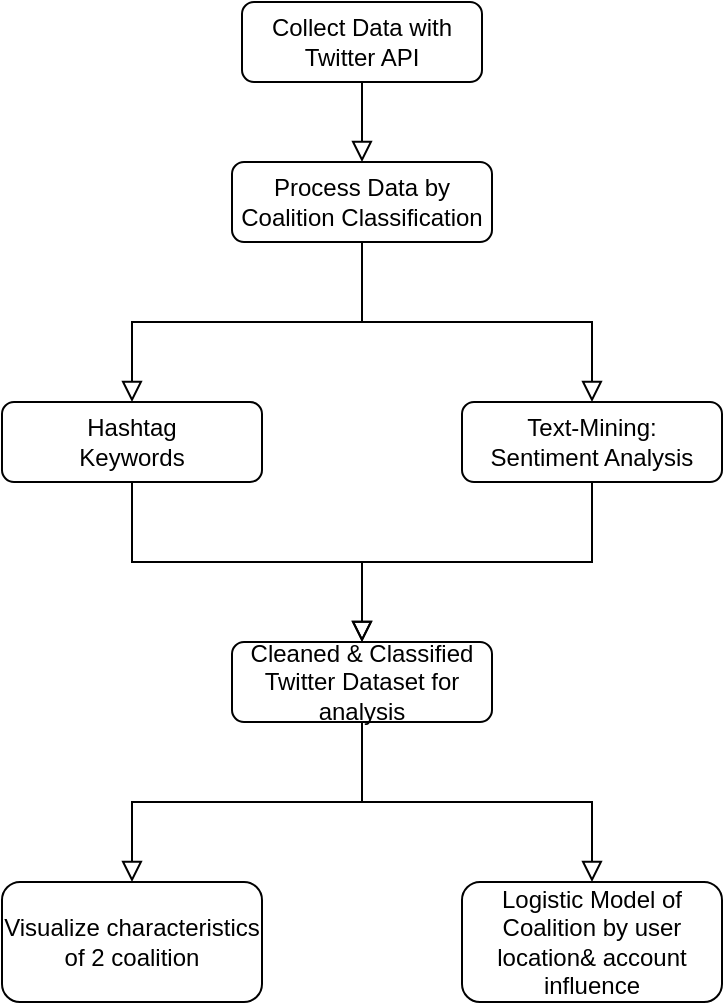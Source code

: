 <mxfile version="13.7.7" type="github">
  <diagram id="C5RBs43oDa-KdzZeNtuy" name="Page-1">
    <mxGraphModel dx="1422" dy="794" grid="1" gridSize="10" guides="1" tooltips="1" connect="1" arrows="1" fold="1" page="1" pageScale="1" pageWidth="827" pageHeight="1169" math="0" shadow="0">
      <root>
        <mxCell id="WIyWlLk6GJQsqaUBKTNV-0" />
        <mxCell id="WIyWlLk6GJQsqaUBKTNV-1" parent="WIyWlLk6GJQsqaUBKTNV-0" />
        <mxCell id="xiL5FPPy8y4QyC2sQlq6-12" value="" style="rounded=0;html=1;jettySize=auto;orthogonalLoop=1;fontSize=11;endArrow=block;endFill=0;endSize=8;strokeWidth=1;shadow=0;labelBackgroundColor=none;edgeStyle=orthogonalEdgeStyle;entryX=0.5;entryY=0;entryDx=0;entryDy=0;" edge="1" parent="WIyWlLk6GJQsqaUBKTNV-1" source="xiL5FPPy8y4QyC2sQlq6-13" target="xiL5FPPy8y4QyC2sQlq6-15">
          <mxGeometry relative="1" as="geometry">
            <mxPoint x="395" y="160" as="targetPoint" />
          </mxGeometry>
        </mxCell>
        <mxCell id="xiL5FPPy8y4QyC2sQlq6-13" value="Collect Data with Twitter API" style="rounded=1;whiteSpace=wrap;html=1;fontSize=12;glass=0;strokeWidth=1;shadow=0;" vertex="1" parent="WIyWlLk6GJQsqaUBKTNV-1">
          <mxGeometry x="340" y="80" width="120" height="40" as="geometry" />
        </mxCell>
        <mxCell id="xiL5FPPy8y4QyC2sQlq6-14" value="Text-Mining:&lt;br&gt;Sentiment Analysis" style="rounded=1;whiteSpace=wrap;html=1;fontSize=12;glass=0;strokeWidth=1;shadow=0;" vertex="1" parent="WIyWlLk6GJQsqaUBKTNV-1">
          <mxGeometry x="450" y="280" width="130" height="40" as="geometry" />
        </mxCell>
        <mxCell id="xiL5FPPy8y4QyC2sQlq6-15" value="Process Data by Coalition Classification" style="rounded=1;whiteSpace=wrap;html=1;fontSize=12;glass=0;strokeWidth=1;shadow=0;" vertex="1" parent="WIyWlLk6GJQsqaUBKTNV-1">
          <mxGeometry x="335" y="160" width="130" height="40" as="geometry" />
        </mxCell>
        <mxCell id="xiL5FPPy8y4QyC2sQlq6-16" value="Hashtag&lt;br&gt;Keywords" style="rounded=1;whiteSpace=wrap;html=1;fontSize=12;glass=0;strokeWidth=1;shadow=0;" vertex="1" parent="WIyWlLk6GJQsqaUBKTNV-1">
          <mxGeometry x="220" y="280" width="130" height="40" as="geometry" />
        </mxCell>
        <mxCell id="xiL5FPPy8y4QyC2sQlq6-18" value="Cleaned &amp;amp; Classified Twitter Dataset for analysis" style="rounded=1;whiteSpace=wrap;html=1;fontSize=12;glass=0;strokeWidth=1;shadow=0;align=center;" vertex="1" parent="WIyWlLk6GJQsqaUBKTNV-1">
          <mxGeometry x="335" y="400" width="130" height="40" as="geometry" />
        </mxCell>
        <mxCell id="xiL5FPPy8y4QyC2sQlq6-19" value="Visualize characteristics of 2 coalition" style="rounded=1;whiteSpace=wrap;html=1;fontSize=12;glass=0;strokeWidth=1;shadow=0;" vertex="1" parent="WIyWlLk6GJQsqaUBKTNV-1">
          <mxGeometry x="220" y="520" width="130" height="60" as="geometry" />
        </mxCell>
        <mxCell id="xiL5FPPy8y4QyC2sQlq6-20" value="Logistic Model of Coalition by user location&amp;amp; account influence" style="rounded=1;whiteSpace=wrap;html=1;fontSize=12;glass=0;strokeWidth=1;shadow=0;" vertex="1" parent="WIyWlLk6GJQsqaUBKTNV-1">
          <mxGeometry x="450" y="520" width="130" height="60" as="geometry" />
        </mxCell>
        <mxCell id="xiL5FPPy8y4QyC2sQlq6-41" value="" style="rounded=0;html=1;jettySize=auto;orthogonalLoop=1;fontSize=11;endArrow=block;endFill=0;endSize=8;strokeWidth=1;shadow=0;labelBackgroundColor=none;edgeStyle=orthogonalEdgeStyle;entryX=0.5;entryY=0;entryDx=0;entryDy=0;exitX=0.5;exitY=1;exitDx=0;exitDy=0;" edge="1" parent="WIyWlLk6GJQsqaUBKTNV-1" source="xiL5FPPy8y4QyC2sQlq6-16" target="xiL5FPPy8y4QyC2sQlq6-18">
          <mxGeometry relative="1" as="geometry">
            <mxPoint x="294.5" y="360" as="targetPoint" />
            <mxPoint x="294.5" y="330" as="sourcePoint" />
          </mxGeometry>
        </mxCell>
        <mxCell id="xiL5FPPy8y4QyC2sQlq6-42" value="" style="rounded=0;html=1;jettySize=auto;orthogonalLoop=1;fontSize=11;endArrow=block;endFill=0;endSize=8;strokeWidth=1;shadow=0;labelBackgroundColor=none;edgeStyle=orthogonalEdgeStyle;entryX=0.5;entryY=0;entryDx=0;entryDy=0;exitX=0.5;exitY=1;exitDx=0;exitDy=0;" edge="1" parent="WIyWlLk6GJQsqaUBKTNV-1" source="xiL5FPPy8y4QyC2sQlq6-14" target="xiL5FPPy8y4QyC2sQlq6-18">
          <mxGeometry relative="1" as="geometry">
            <mxPoint x="500" y="360" as="targetPoint" />
            <mxPoint x="500" y="330" as="sourcePoint" />
          </mxGeometry>
        </mxCell>
        <mxCell id="xiL5FPPy8y4QyC2sQlq6-44" value="" style="rounded=0;html=1;jettySize=auto;orthogonalLoop=1;fontSize=11;endArrow=block;endFill=0;endSize=8;strokeWidth=1;shadow=0;labelBackgroundColor=none;edgeStyle=orthogonalEdgeStyle;entryX=0.5;entryY=0;entryDx=0;entryDy=0;exitX=0.5;exitY=1;exitDx=0;exitDy=0;" edge="1" parent="WIyWlLk6GJQsqaUBKTNV-1" source="xiL5FPPy8y4QyC2sQlq6-15" target="xiL5FPPy8y4QyC2sQlq6-16">
          <mxGeometry relative="1" as="geometry">
            <mxPoint x="294.5" y="270" as="targetPoint" />
            <mxPoint x="294.5" y="230" as="sourcePoint" />
          </mxGeometry>
        </mxCell>
        <mxCell id="xiL5FPPy8y4QyC2sQlq6-45" value="" style="rounded=0;html=1;jettySize=auto;orthogonalLoop=1;fontSize=11;endArrow=block;endFill=0;endSize=8;strokeWidth=1;shadow=0;labelBackgroundColor=none;edgeStyle=orthogonalEdgeStyle;entryX=0.5;entryY=0;entryDx=0;entryDy=0;exitX=0.5;exitY=1;exitDx=0;exitDy=0;" edge="1" parent="WIyWlLk6GJQsqaUBKTNV-1" source="xiL5FPPy8y4QyC2sQlq6-15" target="xiL5FPPy8y4QyC2sQlq6-14">
          <mxGeometry relative="1" as="geometry">
            <mxPoint x="504.5" y="270" as="targetPoint" />
            <mxPoint x="504.5" y="230" as="sourcePoint" />
          </mxGeometry>
        </mxCell>
        <mxCell id="xiL5FPPy8y4QyC2sQlq6-46" value="" style="rounded=0;html=1;jettySize=auto;orthogonalLoop=1;fontSize=11;endArrow=block;endFill=0;endSize=8;strokeWidth=1;shadow=0;labelBackgroundColor=none;edgeStyle=orthogonalEdgeStyle;entryX=0.5;entryY=0;entryDx=0;entryDy=0;exitX=0.5;exitY=1;exitDx=0;exitDy=0;" edge="1" parent="WIyWlLk6GJQsqaUBKTNV-1" source="xiL5FPPy8y4QyC2sQlq6-18" target="xiL5FPPy8y4QyC2sQlq6-19">
          <mxGeometry relative="1" as="geometry">
            <mxPoint x="294.5" y="525" as="targetPoint" />
            <mxPoint x="294.5" y="485" as="sourcePoint" />
            <Array as="points">
              <mxPoint x="400" y="480" />
              <mxPoint x="285" y="480" />
            </Array>
          </mxGeometry>
        </mxCell>
        <mxCell id="xiL5FPPy8y4QyC2sQlq6-47" value="" style="rounded=0;html=1;jettySize=auto;orthogonalLoop=1;fontSize=11;endArrow=block;endFill=0;endSize=8;strokeWidth=1;shadow=0;labelBackgroundColor=none;edgeStyle=orthogonalEdgeStyle;entryX=0.5;entryY=0;entryDx=0;entryDy=0;exitX=0.5;exitY=1;exitDx=0;exitDy=0;" edge="1" parent="WIyWlLk6GJQsqaUBKTNV-1" source="xiL5FPPy8y4QyC2sQlq6-18" target="xiL5FPPy8y4QyC2sQlq6-20">
          <mxGeometry relative="1" as="geometry">
            <mxPoint x="514.5" y="520" as="targetPoint" />
            <mxPoint x="514.5" y="480" as="sourcePoint" />
            <Array as="points">
              <mxPoint x="400" y="480" />
              <mxPoint x="515" y="480" />
            </Array>
          </mxGeometry>
        </mxCell>
      </root>
    </mxGraphModel>
  </diagram>
</mxfile>
